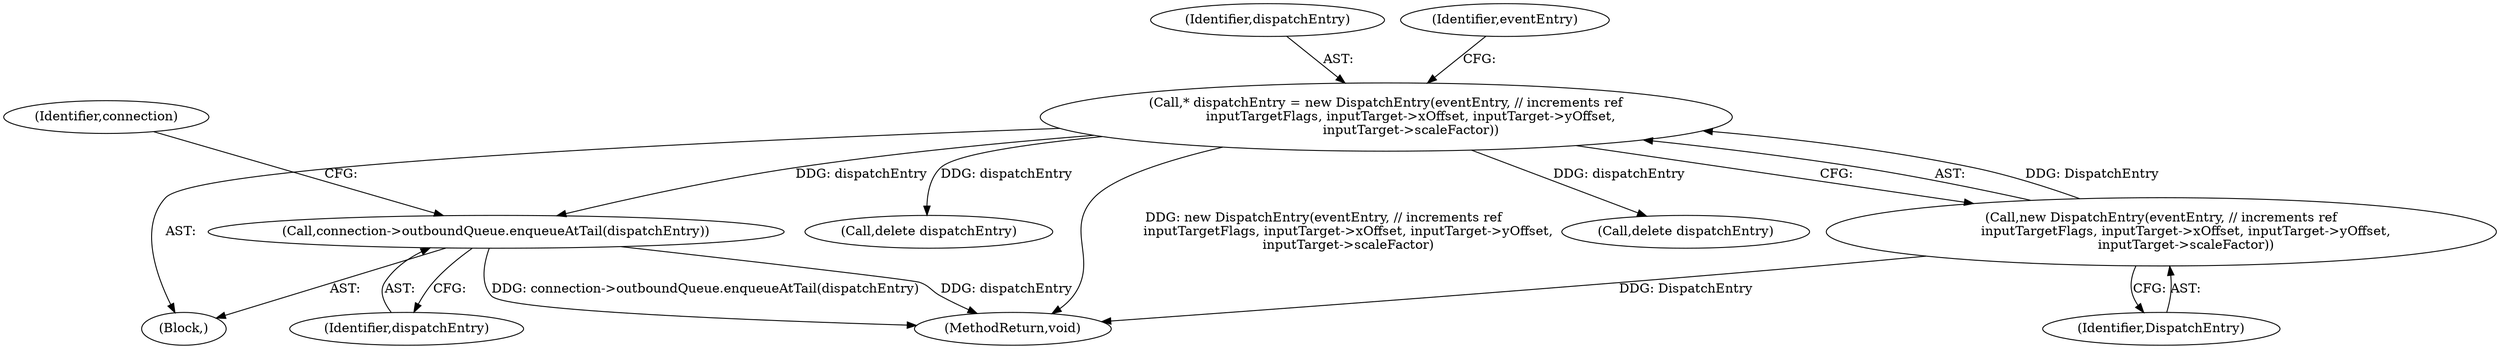 digraph "0_Android_03a53d1c7765eeb3af0bc34c3dff02ada1953fbf@API" {
"1000331" [label="(Call,connection->outboundQueue.enqueueAtTail(dispatchEntry))"];
"1000130" [label="(Call,* dispatchEntry = new DispatchEntry(eventEntry, // increments ref\n            inputTargetFlags, inputTarget->xOffset, inputTarget->yOffset,\n            inputTarget->scaleFactor))"];
"1000132" [label="(Call,new DispatchEntry(eventEntry, // increments ref\n            inputTargetFlags, inputTarget->xOffset, inputTarget->yOffset,\n            inputTarget->scaleFactor))"];
"1000131" [label="(Identifier,dispatchEntry)"];
"1000331" [label="(Call,connection->outboundQueue.enqueueAtTail(dispatchEntry))"];
"1000175" [label="(Call,delete dispatchEntry)"];
"1000132" [label="(Call,new DispatchEntry(eventEntry, // increments ref\n            inputTargetFlags, inputTarget->xOffset, inputTarget->yOffset,\n            inputTarget->scaleFactor))"];
"1000322" [label="(Call,delete dispatchEntry)"];
"1000133" [label="(Identifier,DispatchEntry)"];
"1000108" [label="(Block,)"];
"1000332" [label="(Identifier,dispatchEntry)"];
"1000334" [label="(Identifier,connection)"];
"1000130" [label="(Call,* dispatchEntry = new DispatchEntry(eventEntry, // increments ref\n            inputTargetFlags, inputTarget->xOffset, inputTarget->yOffset,\n            inputTarget->scaleFactor))"];
"1000335" [label="(MethodReturn,void)"];
"1000136" [label="(Identifier,eventEntry)"];
"1000331" -> "1000108"  [label="AST: "];
"1000331" -> "1000332"  [label="CFG: "];
"1000332" -> "1000331"  [label="AST: "];
"1000334" -> "1000331"  [label="CFG: "];
"1000331" -> "1000335"  [label="DDG: connection->outboundQueue.enqueueAtTail(dispatchEntry)"];
"1000331" -> "1000335"  [label="DDG: dispatchEntry"];
"1000130" -> "1000331"  [label="DDG: dispatchEntry"];
"1000130" -> "1000108"  [label="AST: "];
"1000130" -> "1000132"  [label="CFG: "];
"1000131" -> "1000130"  [label="AST: "];
"1000132" -> "1000130"  [label="AST: "];
"1000136" -> "1000130"  [label="CFG: "];
"1000130" -> "1000335"  [label="DDG: new DispatchEntry(eventEntry, // increments ref\n            inputTargetFlags, inputTarget->xOffset, inputTarget->yOffset,\n            inputTarget->scaleFactor)"];
"1000132" -> "1000130"  [label="DDG: DispatchEntry"];
"1000130" -> "1000175"  [label="DDG: dispatchEntry"];
"1000130" -> "1000322"  [label="DDG: dispatchEntry"];
"1000132" -> "1000133"  [label="CFG: "];
"1000133" -> "1000132"  [label="AST: "];
"1000132" -> "1000335"  [label="DDG: DispatchEntry"];
}
